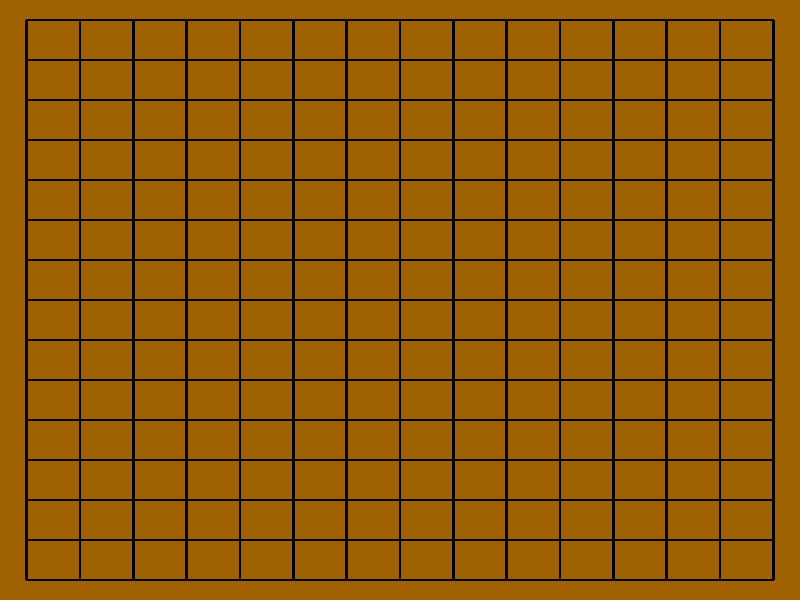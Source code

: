 // +w600 +h600 +fn +ua

camera {
	orthographic
	up y*15
	right x*15
	location -z*10
	look_at 0
}

#declare lineThickness = 0.025;

#for (idx, 0, 14, 1)
	cylinder {0,14*x, lineThickness translate y*idx translate -7*<1,1,0>}
	cylinder {0,14*y, lineThickness translate x*idx translate -7*<1,1,0>}
#end

sphere {<-7,-7,0>,lineThickness}
sphere {<-7, 7,0>,lineThickness}
sphere {< 7,-7,0>,lineThickness}
sphere {< 7, 7,0>,lineThickness}

background {color rgb <5/8,3/8,0>}

